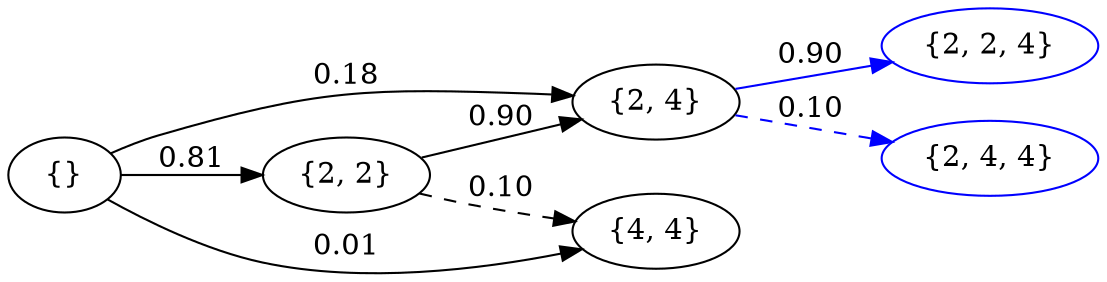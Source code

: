digraph {
  rankdir=LR;
  s_ [label="{}"];
  s_2_2 [label="{2, 2}"];
  s_2_4 [label="{2, 4}"];
  s_2_2_4 [label="{2, 2, 4}", color=blue];
  s_4_4 [label="{4, 4}"];
  s_2_4_4 [label="{2, 4, 4}", color=blue];

  s_ -> s_2_2 [label="0.81"]
  s_ -> s_2_4 [label="0.18"]
  s_ -> s_4_4 [label="0.01"]
  s_2_2 -> s_2_4 [label="0.90"]
  s_2_2 -> s_4_4 [style=dashed, label="0.10"]
  s_2_4 -> s_2_2_4 [label="0.90", color=blue]
  s_2_4 -> s_2_4_4 [style=dashed, label="0.10", color=blue]
}
